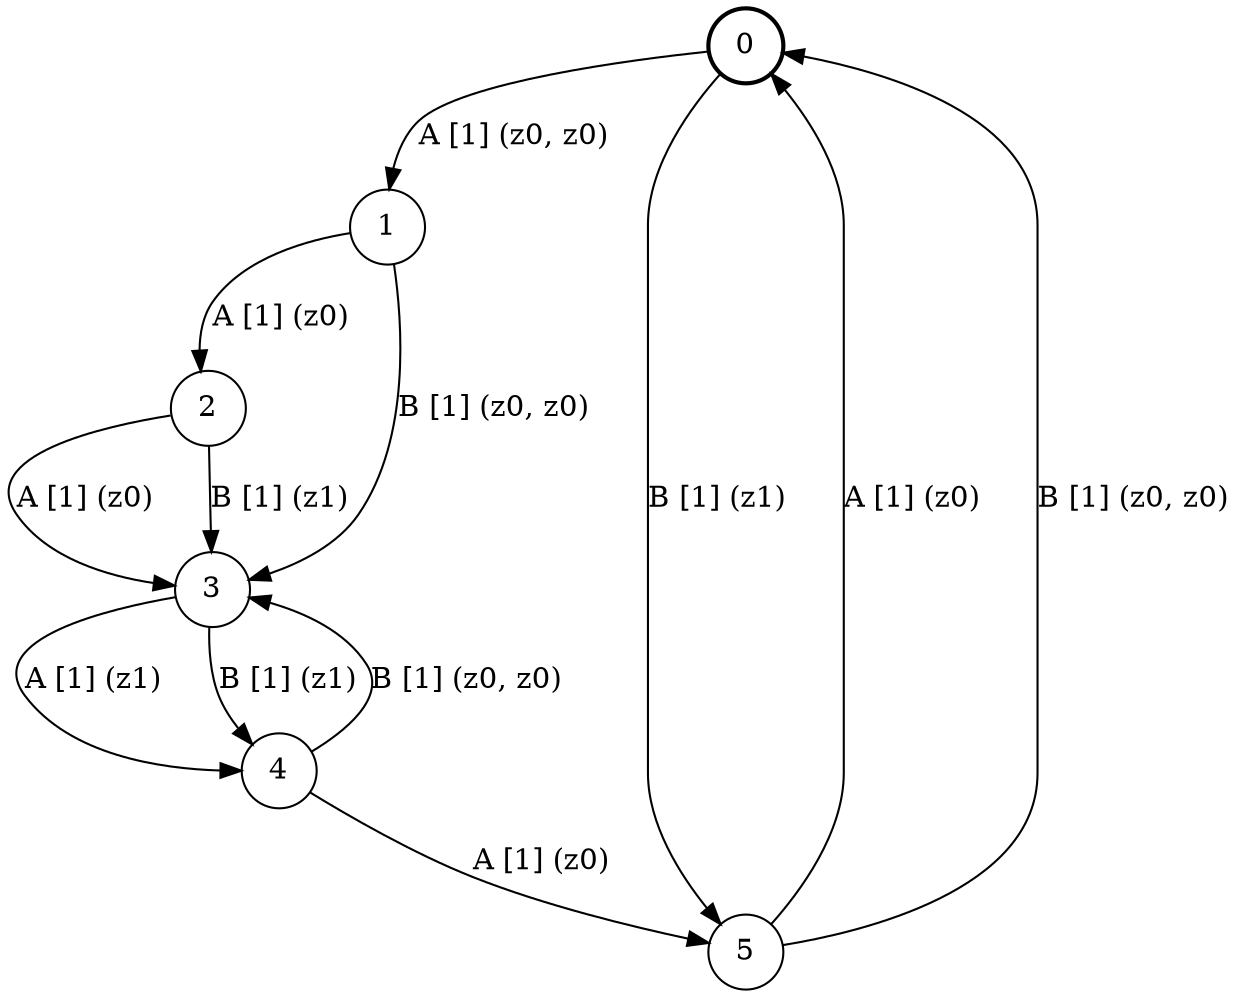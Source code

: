 # generated file, don't try to modify
# command: dot -Tpng <filename> > tree.png
digraph Automaton {
    node [shape = circle];
    0 [style = "bold"];
    0 -> 1 [label = "A [1] (z0, z0) "];
    0 -> 5 [label = "B [1] (z1) "];
    1 -> 2 [label = "A [1] (z0) "];
    1 -> 3 [label = "B [1] (z0, z0) "];
    2 -> 3 [label = "A [1] (z0) "];
    2 -> 3 [label = "B [1] (z1) "];
    3 -> 4 [label = "A [1] (z1) "];
    3 -> 4 [label = "B [1] (z1) "];
    4 -> 5 [label = "A [1] (z0) "];
    4 -> 3 [label = "B [1] (z0, z0) "];
    5 -> 0 [label = "A [1] (z0) "];
    5 -> 0 [label = "B [1] (z0, z0) "];
}
